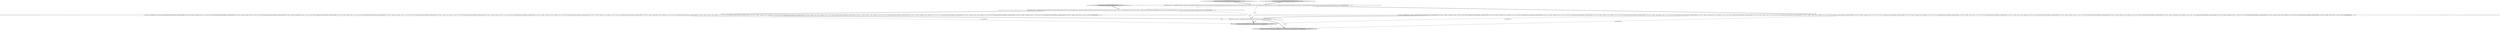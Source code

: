 digraph {
5 [style = filled, label = "TestHelper.assertExpectedObjects(expectedResults,results,\"one-multi-value-dim-different-order\")@@@6@@@['0', '1', '0']", fillcolor = lightgray, shape = ellipse image = "AAA1AAABBB2BBB"];
6 [style = filled, label = "testMultipleDimensionsOneOfWhichIsMultiValueDifferentOrder['0', '1', '0']", fillcolor = lightgray, shape = diamond image = "AAA0AAABBB2BBB"];
7 [style = filled, label = "testMultipleDimensionsOneOfWhichIsMultiValue1['0', '0', '1']", fillcolor = lightgray, shape = diamond image = "AAA0AAABBB3BBB"];
2 [style = filled, label = "Iterable<Row> results = GroupByQueryRunnerTestHelper.runQuery(factory,runner,query)@@@5@@@['1', '1', '1']", fillcolor = white, shape = ellipse image = "AAA0AAABBB1BBB"];
8 [style = filled, label = "List<Row> expectedResults = Arrays.asList(GroupByQueryRunnerTestHelper.createExpectedRow(\"2011-04-01\",\"quality\",\"automotive\",\"alias\",\"a\",\"rows\",2L,\"idx\",282L),GroupByQueryRunnerTestHelper.createExpectedRow(\"2011-04-01\",\"quality\",\"business\",\"alias\",\"b\",\"rows\",2L,\"idx\",230L),GroupByQueryRunnerTestHelper.createExpectedRow(\"2011-04-01\",\"quality\",\"entertainment\",\"alias\",\"e\",\"rows\",2L,\"idx\",324L),GroupByQueryRunnerTestHelper.createExpectedRow(\"2011-04-01\",\"quality\",\"health\",\"alias\",\"h\",\"rows\",2L,\"idx\",233L),GroupByQueryRunnerTestHelper.createExpectedRow(\"2011-04-01\",\"quality\",\"mezzanine\",\"alias\",\"m\",\"rows\",6L,\"idx\",5317L),GroupByQueryRunnerTestHelper.createExpectedRow(\"2011-04-01\",\"quality\",\"news\",\"alias\",\"n\",\"rows\",2L,\"idx\",235L),GroupByQueryRunnerTestHelper.createExpectedRow(\"2011-04-01\",\"quality\",\"premium\",\"alias\",\"p\",\"rows\",6L,\"idx\",5405L),GroupByQueryRunnerTestHelper.createExpectedRow(\"2011-04-01\",\"quality\",\"automotive\",\"alias\",\"preferred\",\"rows\",2L,\"idx\",282L),GroupByQueryRunnerTestHelper.createExpectedRow(\"2011-04-01\",\"quality\",\"business\",\"alias\",\"preferred\",\"rows\",2L,\"idx\",230L),GroupByQueryRunnerTestHelper.createExpectedRow(\"2011-04-01\",\"quality\",\"entertainment\",\"alias\",\"preferred\",\"rows\",2L,\"idx\",324L),GroupByQueryRunnerTestHelper.createExpectedRow(\"2011-04-01\",\"quality\",\"health\",\"alias\",\"preferred\",\"rows\",2L,\"idx\",233L),GroupByQueryRunnerTestHelper.createExpectedRow(\"2011-04-01\",\"quality\",\"mezzanine\",\"alias\",\"preferred\",\"rows\",6L,\"idx\",5317L),GroupByQueryRunnerTestHelper.createExpectedRow(\"2011-04-01\",\"quality\",\"news\",\"alias\",\"preferred\",\"rows\",2L,\"idx\",235L),GroupByQueryRunnerTestHelper.createExpectedRow(\"2011-04-01\",\"quality\",\"premium\",\"alias\",\"preferred\",\"rows\",6L,\"idx\",5405L),GroupByQueryRunnerTestHelper.createExpectedRow(\"2011-04-01\",\"quality\",\"technology\",\"alias\",\"preferred\",\"rows\",2L,\"idx\",175L),GroupByQueryRunnerTestHelper.createExpectedRow(\"2011-04-01\",\"quality\",\"travel\",\"alias\",\"preferred\",\"rows\",2L,\"idx\",245L),GroupByQueryRunnerTestHelper.createExpectedRow(\"2011-04-01\",\"quality\",\"technology\",\"alias\",\"t\",\"rows\",2L,\"idx\",175L),GroupByQueryRunnerTestHelper.createExpectedRow(\"2011-04-01\",\"quality\",\"travel\",\"alias\",\"t\",\"rows\",2L,\"idx\",245L))@@@4@@@['0', '0', '1']", fillcolor = white, shape = ellipse image = "AAA0AAABBB3BBB"];
0 [style = filled, label = "testMultipleDimensionsOneOfWhichIsMultiValueDifferentOrder['1', '0', '0']", fillcolor = lightgray, shape = diamond image = "AAA0AAABBB1BBB"];
3 [style = filled, label = "List<Row> expectedResults = Arrays.asList(GroupByQueryRunnerTestHelper.createExpectedRow(\"2011-04-01\",\"quality\",\"automotive\",\"alias\",\"a\",\"rows\",2L,\"idx\",282L),GroupByQueryRunnerTestHelper.createExpectedRow(\"2011-04-01\",\"quality\",\"automotive\",\"alias\",\"preferred\",\"rows\",2L,\"idx\",282L),GroupByQueryRunnerTestHelper.createExpectedRow(\"2011-04-01\",\"quality\",\"business\",\"alias\",\"b\",\"rows\",2L,\"idx\",230L),GroupByQueryRunnerTestHelper.createExpectedRow(\"2011-04-01\",\"quality\",\"business\",\"alias\",\"preferred\",\"rows\",2L,\"idx\",230L),GroupByQueryRunnerTestHelper.createExpectedRow(\"2011-04-01\",\"quality\",\"entertainment\",\"alias\",\"e\",\"rows\",2L,\"idx\",324L),GroupByQueryRunnerTestHelper.createExpectedRow(\"2011-04-01\",\"quality\",\"entertainment\",\"alias\",\"preferred\",\"rows\",2L,\"idx\",324L),GroupByQueryRunnerTestHelper.createExpectedRow(\"2011-04-01\",\"quality\",\"health\",\"alias\",\"h\",\"rows\",2L,\"idx\",233L),GroupByQueryRunnerTestHelper.createExpectedRow(\"2011-04-01\",\"quality\",\"health\",\"alias\",\"preferred\",\"rows\",2L,\"idx\",233L),GroupByQueryRunnerTestHelper.createExpectedRow(\"2011-04-01\",\"quality\",\"mezzanine\",\"alias\",\"m\",\"rows\",6L,\"idx\",5317L),GroupByQueryRunnerTestHelper.createExpectedRow(\"2011-04-01\",\"quality\",\"mezzanine\",\"alias\",\"preferred\",\"rows\",6L,\"idx\",5317L),GroupByQueryRunnerTestHelper.createExpectedRow(\"2011-04-01\",\"quality\",\"news\",\"alias\",\"n\",\"rows\",2L,\"idx\",235L),GroupByQueryRunnerTestHelper.createExpectedRow(\"2011-04-01\",\"quality\",\"news\",\"alias\",\"preferred\",\"rows\",2L,\"idx\",235L),GroupByQueryRunnerTestHelper.createExpectedRow(\"2011-04-01\",\"quality\",\"premium\",\"alias\",\"p\",\"rows\",6L,\"idx\",5405L),GroupByQueryRunnerTestHelper.createExpectedRow(\"2011-04-01\",\"quality\",\"premium\",\"alias\",\"preferred\",\"rows\",6L,\"idx\",5405L),GroupByQueryRunnerTestHelper.createExpectedRow(\"2011-04-01\",\"quality\",\"technology\",\"alias\",\"preferred\",\"rows\",2L,\"idx\",175L),GroupByQueryRunnerTestHelper.createExpectedRow(\"2011-04-01\",\"quality\",\"technology\",\"alias\",\"t\",\"rows\",2L,\"idx\",175L),GroupByQueryRunnerTestHelper.createExpectedRow(\"2011-04-01\",\"quality\",\"travel\",\"alias\",\"preferred\",\"rows\",2L,\"idx\",245L),GroupByQueryRunnerTestHelper.createExpectedRow(\"2011-04-01\",\"quality\",\"travel\",\"alias\",\"t\",\"rows\",2L,\"idx\",245L))@@@4@@@['1', '1', '0']", fillcolor = white, shape = ellipse image = "AAA0AAABBB1BBB"];
9 [style = filled, label = "GroupByQuery query = GroupByQuery.builder().setDataSource(QueryRunnerTestHelper.dataSource).setQuerySegmentSpec(QueryRunnerTestHelper.firstToThird).setDimensions(new DefaultDimensionSpec(\"placementish\",\"alias\"),new DefaultDimensionSpec(\"quality\",\"quality\")).setAggregatorSpecs(QueryRunnerTestHelper.rowsCount,new LongSumAggregatorFactory(\"idx\",\"index\")).setGranularity(QueryRunnerTestHelper.allGran).build()@@@3@@@['0', '0', '1']", fillcolor = white, shape = ellipse image = "AAA0AAABBB3BBB"];
4 [style = filled, label = "TestHelper.assertExpectedObjects(expectedResults,results,\"\")@@@6@@@['1', '0', '1']", fillcolor = lightgray, shape = ellipse image = "AAA0AAABBB1BBB"];
1 [style = filled, label = "GroupByQuery query = GroupByQuery.builder().setDataSource(QueryRunnerTestHelper.dataSource).setQuerySegmentSpec(QueryRunnerTestHelper.firstToThird).setDimensions(new DefaultDimensionSpec(\"quality\",\"quality\"),new DefaultDimensionSpec(\"placementish\",\"alias\")).setAggregatorSpecs(QueryRunnerTestHelper.rowsCount,new LongSumAggregatorFactory(\"idx\",\"index\")).setGranularity(QueryRunnerTestHelper.allGran).build()@@@3@@@['1', '1', '0']", fillcolor = white, shape = ellipse image = "AAA0AAABBB1BBB"];
7->9 [style = bold, label=""];
3->2 [style = bold, label=""];
2->4 [style = solid, label="results"];
1->3 [style = bold, label=""];
8->2 [style = bold, label=""];
1->2 [style = solid, label="query"];
9->8 [style = bold, label=""];
3->4 [style = solid, label="expectedResults"];
9->2 [style = solid, label="query"];
2->4 [style = bold, label=""];
8->4 [style = solid, label="expectedResults"];
6->1 [style = bold, label=""];
3->5 [style = solid, label="expectedResults"];
4->5 [style = dashed, label="0"];
2->5 [style = solid, label="results"];
0->1 [style = bold, label=""];
1->9 [style = dashed, label="0"];
2->5 [style = bold, label=""];
}
